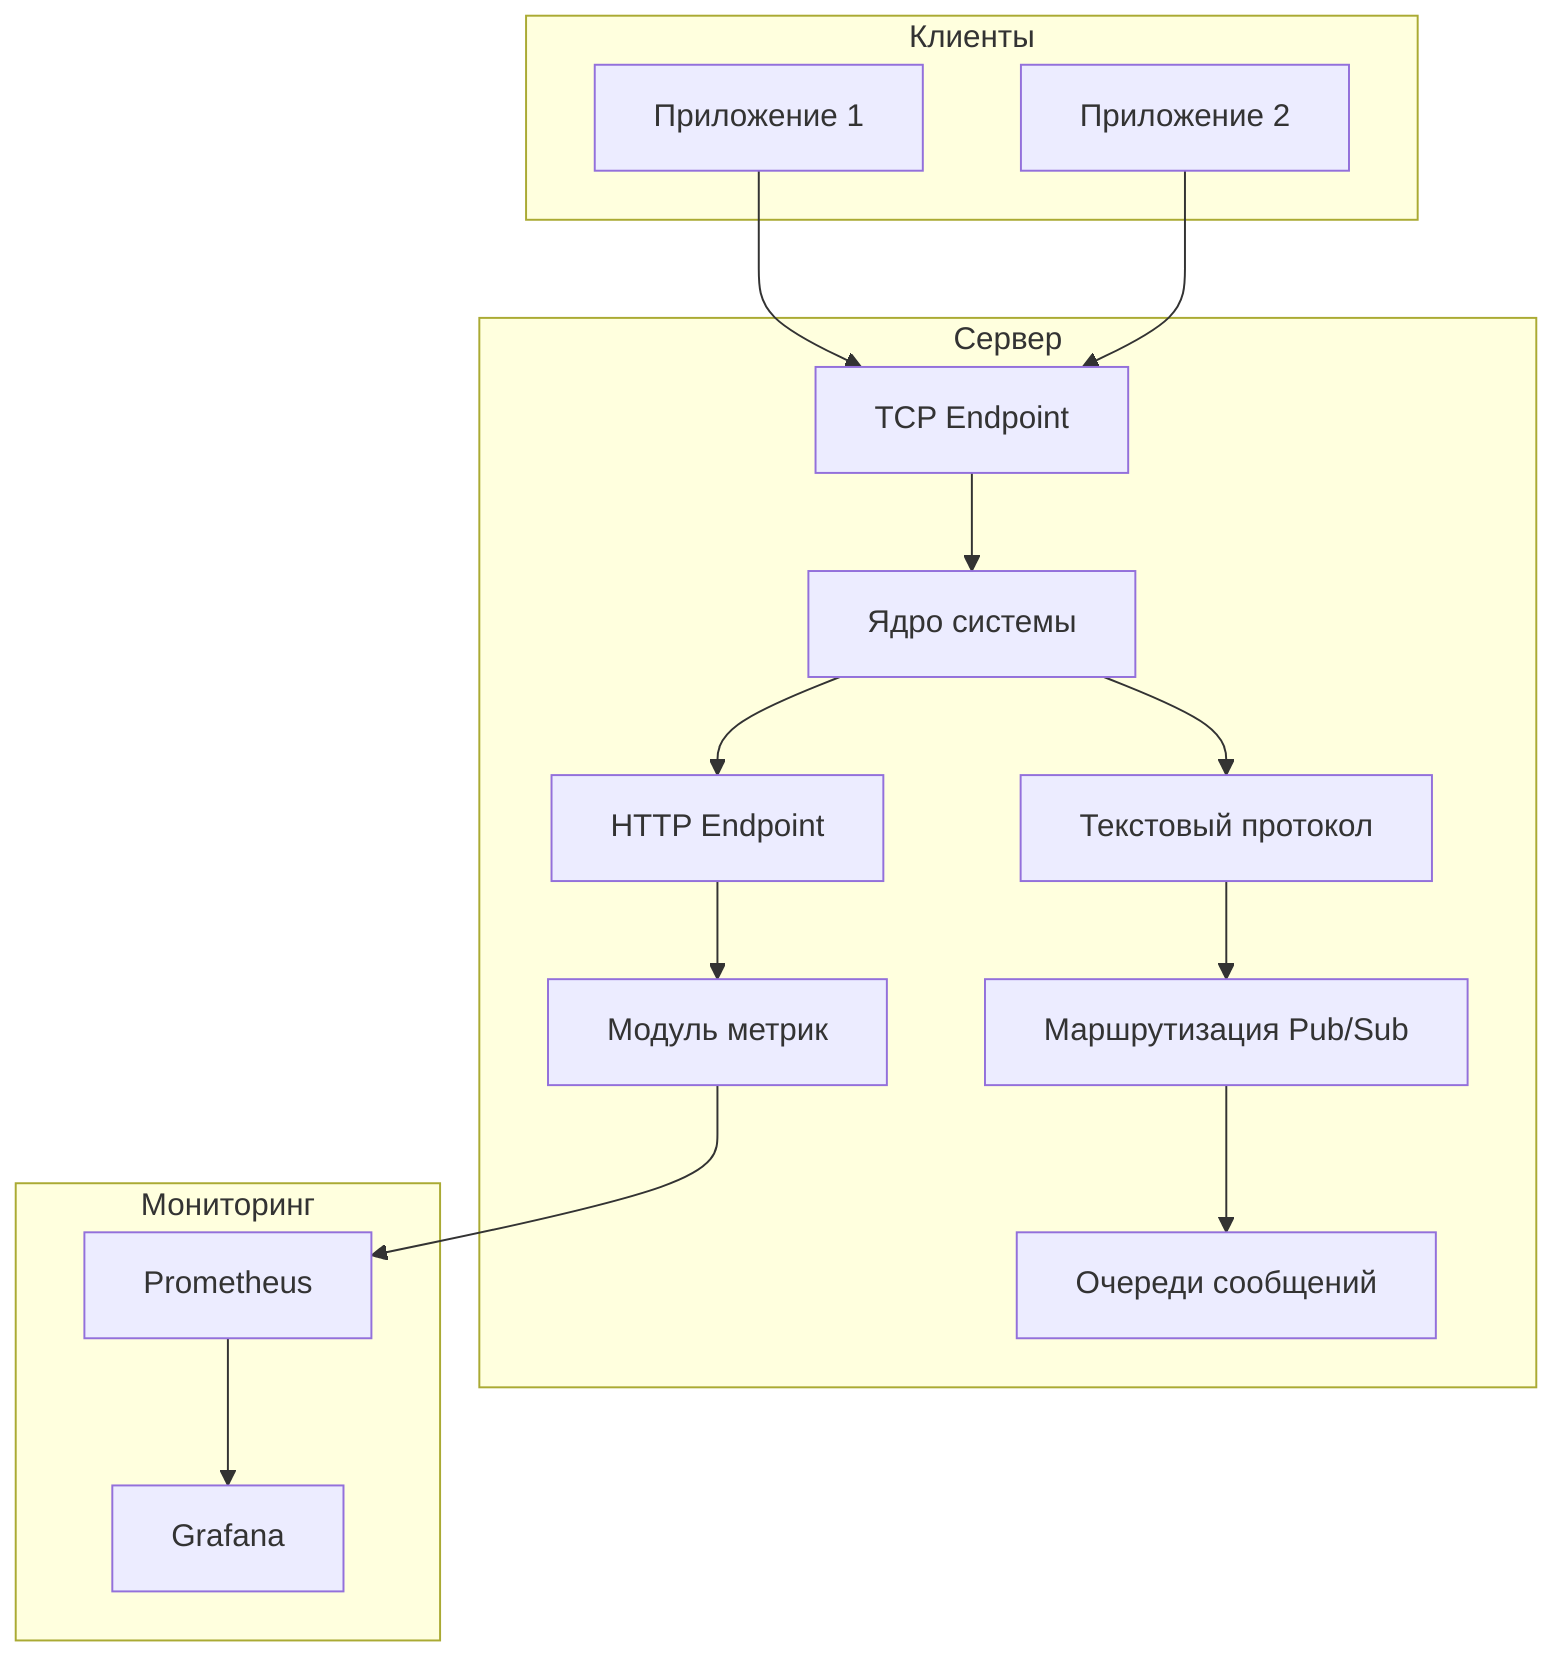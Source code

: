 graph TD
    subgraph Сервер
        A[TCP Endpoint] --> B[Ядро системы]
        B --> C[Текстовый протокол]
        C --> D[Маршрутизация Pub/Sub]
        D --> E[Очереди сообщений]
        B --> F[HTTP Endpoint]
        F --> G[Модуль метрик]
    end

    subgraph Клиенты
        I[Приложение 1] --> A
        J[Приложение 2] --> A
    end

    subgraph Мониторинг
        G --> H[Prometheus]
        H --> K[Grafana]
    end